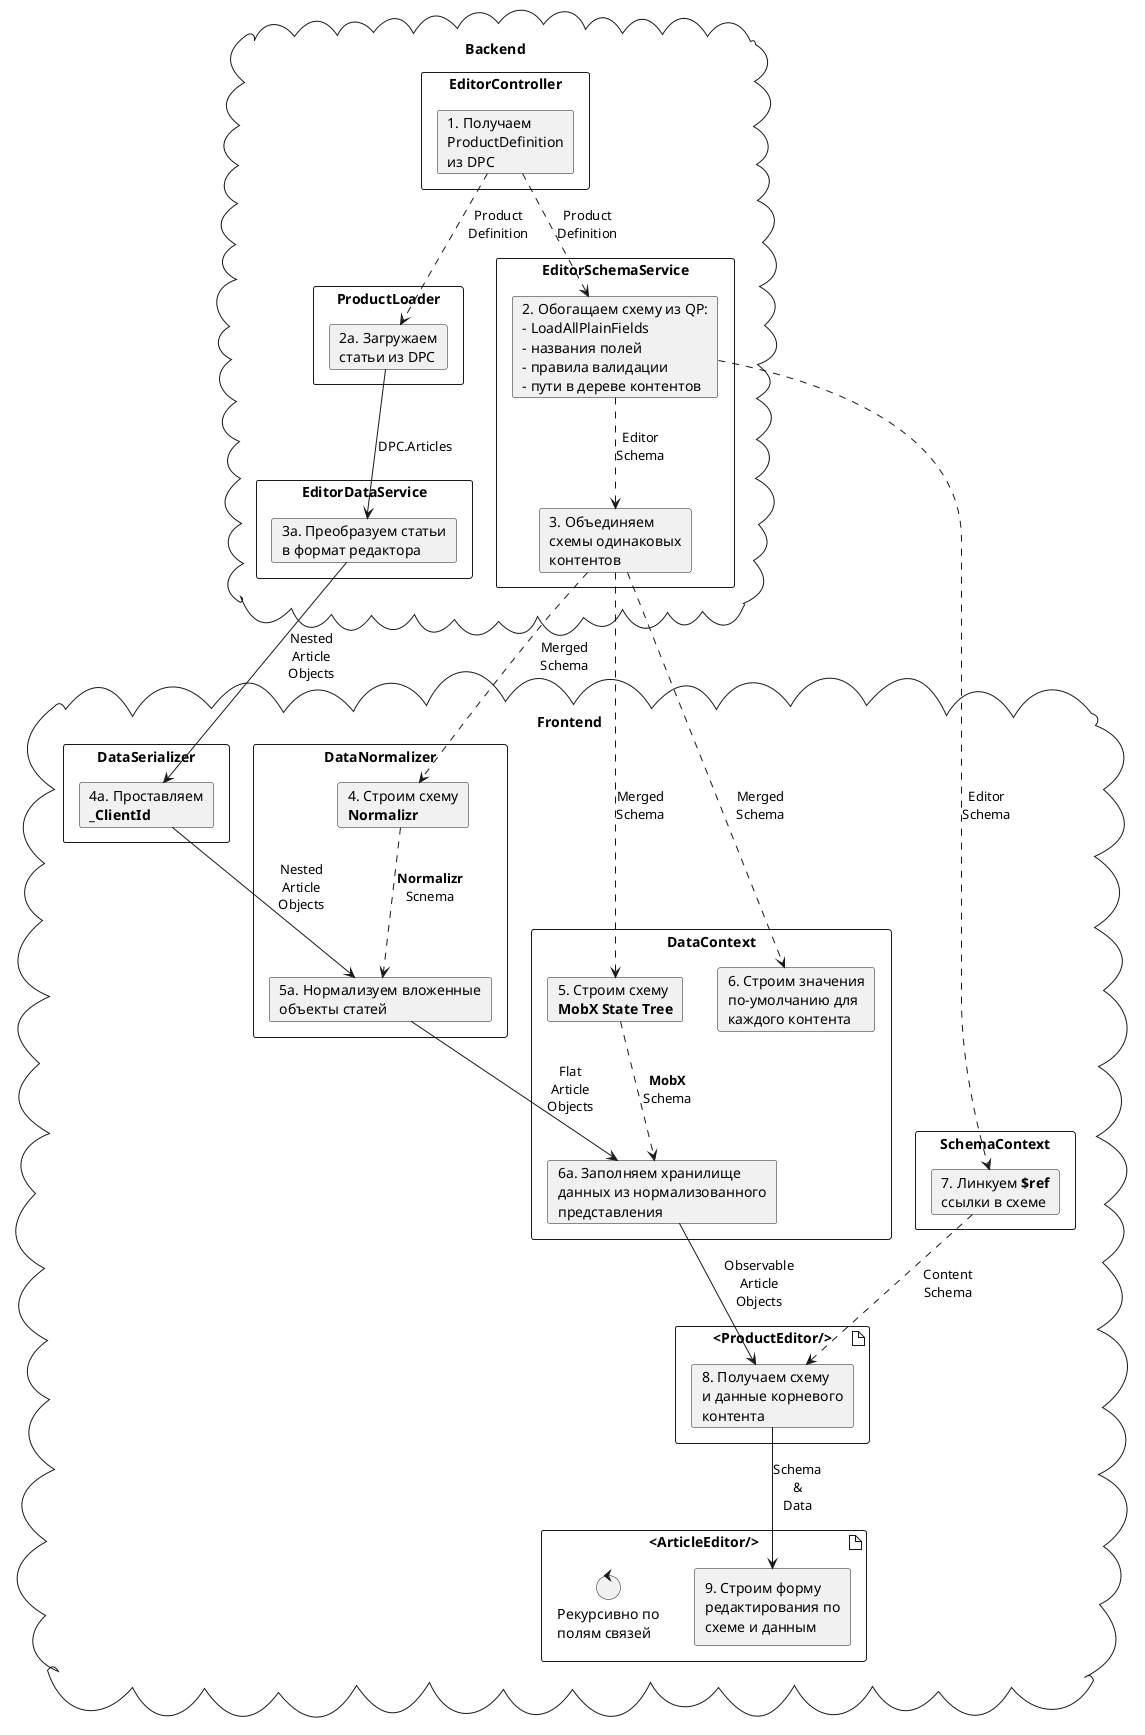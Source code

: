 @startuml DataTransformations

cloud Backend {
  rectangle EditorController {
    card GetDefinition [
      1. Получаем
      ProductDefinition
      из DPC
    ]
  }

  rectangle ProductLoader {
    card LoadArticles [
      2a. Загружаем
      статьи из DPC
    ]
  }

  GetDefinition ..> LoadArticles: Product\nDefinition

  rectangle EditorDataService {
    card ConvertArticles [
      3a. Преобразуем статьи
      в формат редактора
    ]
  }

  LoadArticles ==> ConvertArticles: DPC.Articles

  rectangle EditorSchemaService {
    card GetPlainFields [
      2. Обогащаем схему из QP:
      - LoadAllPlainFields
      - названия полей
      - правила валидации
      - пути в дереве контентов
    ]

    card MergeSchema [
      3. Объединяем
      схемы одинаковых
      контентов
    ]

    GetPlainFields ..> MergeSchema: Editor\nSchema
  }

  GetDefinition ..> GetPlainFields: Product\nDefinition
}

cloud Frontend {
  rectangle DataSerializer {
    card MapClientId [
      4a. Проставляем
      <b>_ClientId
    ]
  }

  rectangle DataNormalizer {
    card NormalizrSchema [
      4. Строим схему
      <b>Normalizr
    ]

    card NormalizeArticles [
      5a. Нормализуем вложенные
      объекты статей
    ]

    NormalizrSchema ..> NormalizeArticles: <b>Normalizr\nScnema
  }

  rectangle DataContext {
    card MobxSchema [
      5. Строим схему
      <b>MobX State Tree
    ]

    card DefaultValues [
      6. Строим значения
      по-умолчанию для
      каждого контента
    ]

    card InitStore [
      6a. Заполняем хранилище
      данных из нормализованного
      представления
    ]

    MobxSchema ..> InitStore: <b>MobX\nSchema
  }

  rectangle SchemaContext {
    card LinkSchema [
      7. Линкуем <b>$ref
      ссылки в схеме
    ]
  }

  artifact <ProductEditor/> {
    card RootContent [
      8. Получаем схему
      и данные корневого
      контента
    ]
  }

  artifact <ArticleEditor/> {
    rectangle EditorForm [
      9. Строим форму
      редактирования по
      схеме и данным
    ]

    control Recursion [
      Рекурсивно по
      полям связей
    ]
  }

  LinkSchema ..> RootContent: Content\nSchema
  NormalizeArticles ==> InitStore: Flat\nArticle\nObjects
  InitStore ==> RootContent: Observable\nArticle\nObjects
  RootContent ==> EditorForm: Schema\n&\nData
}

GetPlainFields ..> LinkSchema: Editor\nSchema
MergeSchema ..> NormalizrSchema: Merged\nSchema
MergeSchema ..> MobxSchema: Merged\nSchema
MergeSchema ..> DefaultValues: Merged\nSchema
ConvertArticles ==> MapClientId: Nested\nArticle\nObjects
MapClientId ==> NormalizeArticles: Nested\nArticle\nObjects

@enduml